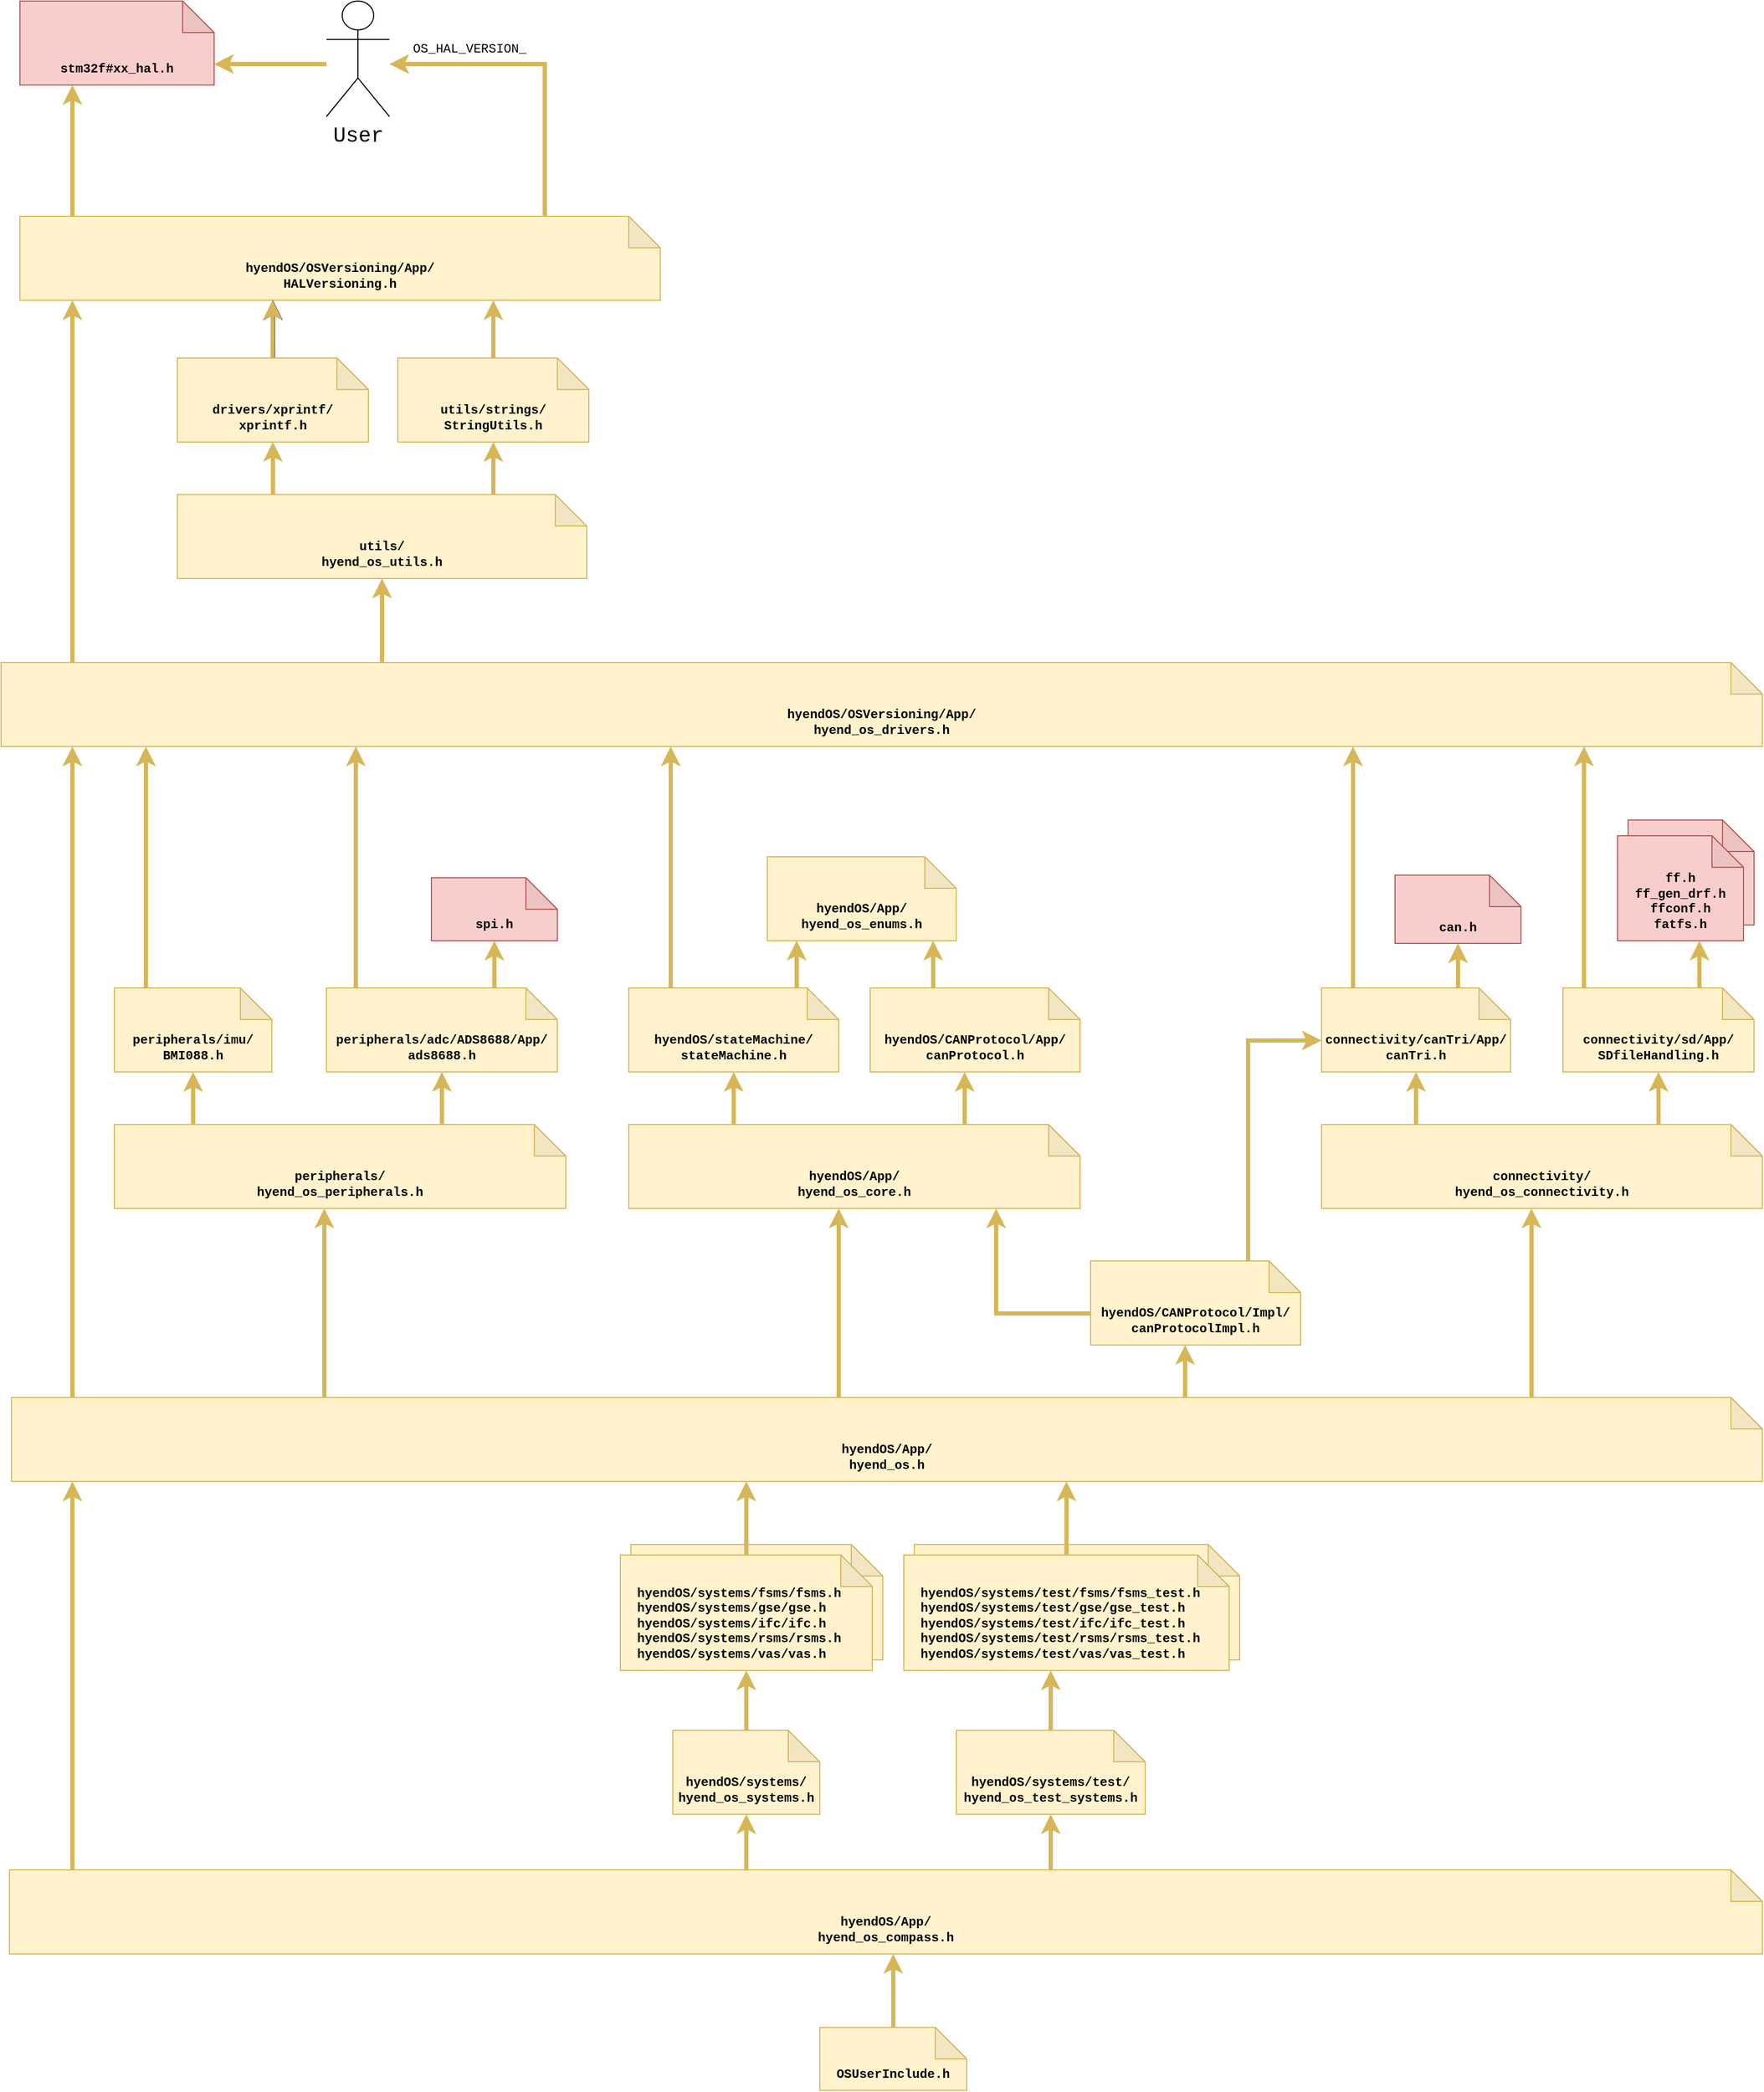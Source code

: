 <mxfile version="14.6.13" type="device"><diagram id="ti6t_PAKVZ9FeWnIseZb" name="Seite-1"><mxGraphModel dx="4503" dy="4745" grid="1" gridSize="10" guides="1" tooltips="1" connect="1" arrows="1" fold="1" page="1" pageScale="1" pageWidth="2336" pageHeight="1654" math="0" shadow="0"><root><mxCell id="0"/><mxCell id="1" parent="0"/><mxCell id="79b5bl42K1SgAm8lING9-11" style="edgeStyle=orthogonalEdgeStyle;rounded=0;orthogonalLoop=1;jettySize=auto;html=1;fontFamily=Courier New;fontSize=12;strokeWidth=4;fillColor=#fff2cc;strokeColor=#d6b656;" parent="1" source="79b5bl42K1SgAm8lING9-2" target="79b5bl42K1SgAm8lING9-4" edge="1"><mxGeometry relative="1" as="geometry"><Array as="points"><mxPoint x="222" y="250"/><mxPoint x="222" y="250"/></Array></mxGeometry></mxCell><mxCell id="79b5bl42K1SgAm8lING9-2" value="OSUserInclude.h" style="shape=note;whiteSpace=wrap;html=1;backgroundOutline=1;darkOpacity=0.05;fillColor=#fff2cc;strokeColor=#d6b656;verticalAlign=bottom;fontSize=12;fontFamily=Courier New;fontStyle=1;spacingBottom=6;" parent="1" vertex="1"><mxGeometry x="142" y="230" width="140" height="60" as="geometry"/></mxCell><mxCell id="79b5bl42K1SgAm8lING9-8" style="edgeStyle=orthogonalEdgeStyle;rounded=0;orthogonalLoop=1;jettySize=auto;html=1;fontFamily=Courier New;fontSize=12;fillColor=#fff2cc;strokeColor=#d6b656;strokeWidth=4;" parent="1" source="79b5bl42K1SgAm8lING9-4" target="79b5bl42K1SgAm8lING9-6" edge="1"><mxGeometry relative="1" as="geometry"><Array as="points"><mxPoint x="72" y="60"/><mxPoint x="72" y="60"/></Array></mxGeometry></mxCell><mxCell id="79b5bl42K1SgAm8lING9-9" style="edgeStyle=orthogonalEdgeStyle;rounded=0;orthogonalLoop=1;jettySize=auto;html=1;fontFamily=Courier New;fontSize=12;strokeWidth=4;fillColor=#fff2cc;strokeColor=#d6b656;" parent="1" source="79b5bl42K1SgAm8lING9-4" target="79b5bl42K1SgAm8lING9-7" edge="1"><mxGeometry relative="1" as="geometry"><Array as="points"><mxPoint x="362" y="50"/><mxPoint x="362" y="50"/></Array></mxGeometry></mxCell><mxCell id="SMfeo2dJa6zfowwVCfnT-45" style="edgeStyle=orthogonalEdgeStyle;rounded=0;orthogonalLoop=1;jettySize=auto;html=1;strokeWidth=4;fillColor=#fff2cc;strokeColor=#d6b656;" edge="1" parent="1" source="79b5bl42K1SgAm8lING9-4" target="SMfeo2dJa6zfowwVCfnT-14"><mxGeometry relative="1" as="geometry"><Array as="points"><mxPoint x="-570" y="40"/><mxPoint x="-570" y="40"/></Array></mxGeometry></mxCell><mxCell id="79b5bl42K1SgAm8lING9-4" value="hyendOS/App/&lt;br&gt;hyend_os_compass.h" style="shape=note;whiteSpace=wrap;html=1;backgroundOutline=1;darkOpacity=0.05;fillColor=#fff2cc;strokeColor=#d6b656;verticalAlign=bottom;fontSize=12;fontFamily=Courier New;fontStyle=1;spacingBottom=6;" parent="1" vertex="1"><mxGeometry x="-630" y="80" width="1670" height="80" as="geometry"/></mxCell><mxCell id="SMfeo2dJa6zfowwVCfnT-10" style="edgeStyle=orthogonalEdgeStyle;rounded=0;orthogonalLoop=1;jettySize=auto;html=1;strokeWidth=4;fillColor=#fff2cc;strokeColor=#d6b656;" edge="1" parent="1" source="79b5bl42K1SgAm8lING9-5" target="79b5bl42K1SgAm8lING9-16"><mxGeometry relative="1" as="geometry"><Array as="points"><mxPoint x="280" y="-650"/><mxPoint x="280" y="-650"/></Array></mxGeometry></mxCell><mxCell id="SMfeo2dJa6zfowwVCfnT-11" style="edgeStyle=orthogonalEdgeStyle;rounded=0;orthogonalLoop=1;jettySize=auto;html=1;strokeWidth=4;fillColor=#fff2cc;strokeColor=#d6b656;" edge="1" parent="1" source="79b5bl42K1SgAm8lING9-5" target="79b5bl42K1SgAm8lING9-15"><mxGeometry relative="1" as="geometry"><Array as="points"><mxPoint x="60" y="-660"/><mxPoint x="60" y="-660"/></Array></mxGeometry></mxCell><mxCell id="79b5bl42K1SgAm8lING9-5" value="hyendOS/App/&lt;br&gt;hyend_os_core.h" style="shape=note;whiteSpace=wrap;html=1;backgroundOutline=1;darkOpacity=0.05;fillColor=#fff2cc;strokeColor=#d6b656;verticalAlign=bottom;fontSize=12;fontFamily=Courier New;fontStyle=1;spacingBottom=6;" parent="1" vertex="1"><mxGeometry x="-40" y="-630" width="430" height="80" as="geometry"/></mxCell><mxCell id="79b5bl42K1SgAm8lING9-74" style="edgeStyle=orthogonalEdgeStyle;rounded=0;orthogonalLoop=1;jettySize=auto;html=1;fontFamily=Courier New;fontSize=12;strokeWidth=4;fillColor=#fff2cc;strokeColor=#d6b656;" parent="1" source="79b5bl42K1SgAm8lING9-6" target="79b5bl42K1SgAm8lING9-73" edge="1"><mxGeometry relative="1" as="geometry"/></mxCell><mxCell id="79b5bl42K1SgAm8lING9-6" value="hyendOS/systems/&lt;br&gt;hyend_os_systems.h" style="shape=note;whiteSpace=wrap;html=1;backgroundOutline=1;darkOpacity=0.05;fillColor=#fff2cc;strokeColor=#d6b656;verticalAlign=bottom;fontSize=12;fontFamily=Courier New;fontStyle=1;spacingBottom=6;" parent="1" vertex="1"><mxGeometry x="2" y="-53" width="140" height="80" as="geometry"/></mxCell><mxCell id="79b5bl42K1SgAm8lING9-77" style="edgeStyle=orthogonalEdgeStyle;rounded=0;orthogonalLoop=1;jettySize=auto;html=1;fontFamily=Courier New;fontSize=12;strokeWidth=4;fillColor=#fff2cc;strokeColor=#d6b656;" parent="1" source="79b5bl42K1SgAm8lING9-7" target="79b5bl42K1SgAm8lING9-76" edge="1"><mxGeometry relative="1" as="geometry"><Array as="points"><mxPoint x="377" y="-53"/><mxPoint x="377" y="-53"/></Array></mxGeometry></mxCell><mxCell id="79b5bl42K1SgAm8lING9-7" value="hyendOS/systems/test/&lt;br&gt;hyend_os_test_systems.h" style="shape=note;whiteSpace=wrap;html=1;backgroundOutline=1;darkOpacity=0.05;fillColor=#fff2cc;strokeColor=#d6b656;verticalAlign=bottom;fontSize=12;fontFamily=Courier New;fontStyle=1;spacingBottom=6;" parent="1" vertex="1"><mxGeometry x="272" y="-53" width="180" height="80" as="geometry"/></mxCell><mxCell id="SMfeo2dJa6zfowwVCfnT-2" style="edgeStyle=orthogonalEdgeStyle;rounded=0;orthogonalLoop=1;jettySize=auto;html=1;strokeWidth=4;fillColor=#fff2cc;strokeColor=#d6b656;" edge="1" parent="1" source="79b5bl42K1SgAm8lING9-13" target="79b5bl42K1SgAm8lING9-24"><mxGeometry relative="1" as="geometry"><Array as="points"><mxPoint x="-455" y="-650"/><mxPoint x="-455" y="-650"/></Array></mxGeometry></mxCell><mxCell id="SMfeo2dJa6zfowwVCfnT-3" style="edgeStyle=orthogonalEdgeStyle;rounded=0;orthogonalLoop=1;jettySize=auto;html=1;strokeWidth=4;fillColor=#fff2cc;strokeColor=#d6b656;" edge="1" parent="1" source="79b5bl42K1SgAm8lING9-13" target="79b5bl42K1SgAm8lING9-23"><mxGeometry relative="1" as="geometry"><Array as="points"><mxPoint x="-218" y="-660"/><mxPoint x="-218" y="-660"/></Array></mxGeometry></mxCell><mxCell id="79b5bl42K1SgAm8lING9-13" value="peripherals/&lt;br&gt;hyend_os_peripherals.h" style="shape=note;whiteSpace=wrap;html=1;backgroundOutline=1;darkOpacity=0.05;fillColor=#fff2cc;strokeColor=#d6b656;verticalAlign=bottom;fontSize=12;fontFamily=Courier New;fontStyle=1;spacingBottom=6;" parent="1" vertex="1"><mxGeometry x="-530" y="-630" width="430" height="80" as="geometry"/></mxCell><mxCell id="SMfeo2dJa6zfowwVCfnT-7" style="edgeStyle=orthogonalEdgeStyle;rounded=0;orthogonalLoop=1;jettySize=auto;html=1;strokeWidth=4;fillColor=#fff2cc;strokeColor=#d6b656;" edge="1" parent="1" source="79b5bl42K1SgAm8lING9-15" target="SMfeo2dJa6zfowwVCfnT-26"><mxGeometry relative="1" as="geometry"><mxPoint x="410" y="-1020" as="targetPoint"/><Array as="points"><mxPoint y="-920"/><mxPoint y="-920"/></Array></mxGeometry></mxCell><mxCell id="SMfeo2dJa6zfowwVCfnT-8" style="edgeStyle=orthogonalEdgeStyle;rounded=0;orthogonalLoop=1;jettySize=auto;html=1;strokeWidth=4;fillColor=#fff2cc;strokeColor=#d6b656;" edge="1" parent="1" source="79b5bl42K1SgAm8lING9-15" target="79b5bl42K1SgAm8lING9-42"><mxGeometry relative="1" as="geometry"><Array as="points"><mxPoint x="120" y="-780"/><mxPoint x="120" y="-780"/></Array></mxGeometry></mxCell><mxCell id="79b5bl42K1SgAm8lING9-15" value="hyendOS/stateMachine/&lt;br&gt;stateMachine.h" style="shape=note;whiteSpace=wrap;html=1;backgroundOutline=1;darkOpacity=0.05;fillColor=#fff2cc;strokeColor=#d6b656;verticalAlign=bottom;fontSize=12;fontFamily=Courier New;fontStyle=1;spacingBottom=6;" parent="1" vertex="1"><mxGeometry x="-40" y="-760" width="200" height="80" as="geometry"/></mxCell><mxCell id="SMfeo2dJa6zfowwVCfnT-1" style="edgeStyle=orthogonalEdgeStyle;rounded=0;orthogonalLoop=1;jettySize=auto;html=1;strokeWidth=4;fillColor=#fff2cc;strokeColor=#d6b656;" edge="1" parent="1" source="79b5bl42K1SgAm8lING9-16" target="79b5bl42K1SgAm8lING9-42"><mxGeometry relative="1" as="geometry"><Array as="points"><mxPoint x="250" y="-770"/><mxPoint x="250" y="-770"/></Array></mxGeometry></mxCell><mxCell id="79b5bl42K1SgAm8lING9-16" value="hyendOS/CANProtocol/App/&lt;br&gt;canProtocol.h" style="shape=note;whiteSpace=wrap;html=1;backgroundOutline=1;darkOpacity=0.05;fillColor=#fff2cc;strokeColor=#d6b656;verticalAlign=bottom;fontSize=12;fontFamily=Courier New;fontStyle=1;spacingBottom=6;" parent="1" vertex="1"><mxGeometry x="190" y="-760" width="200" height="80" as="geometry"/></mxCell><mxCell id="79b5bl42K1SgAm8lING9-72" style="edgeStyle=orthogonalEdgeStyle;rounded=0;orthogonalLoop=1;jettySize=auto;html=1;fontFamily=Courier New;fontSize=12;strokeWidth=4;fillColor=#fff2cc;strokeColor=#d6b656;" parent="1" source="79b5bl42K1SgAm8lING9-17" target="79b5bl42K1SgAm8lING9-29" edge="1"><mxGeometry relative="1" as="geometry"><Array as="points"><mxPoint x="550" y="-710"/></Array></mxGeometry></mxCell><mxCell id="SMfeo2dJa6zfowwVCfnT-9" style="edgeStyle=orthogonalEdgeStyle;rounded=0;orthogonalLoop=1;jettySize=auto;html=1;strokeWidth=4;fillColor=#fff2cc;strokeColor=#d6b656;" edge="1" parent="1" source="79b5bl42K1SgAm8lING9-17" target="79b5bl42K1SgAm8lING9-5"><mxGeometry relative="1" as="geometry"><Array as="points"><mxPoint x="310" y="-450"/></Array></mxGeometry></mxCell><mxCell id="79b5bl42K1SgAm8lING9-17" value="hyendOS/CANProtocol/Impl/&lt;br&gt;canProtocolImpl.h" style="shape=note;whiteSpace=wrap;html=1;backgroundOutline=1;darkOpacity=0.05;fillColor=#fff2cc;strokeColor=#d6b656;verticalAlign=bottom;fontSize=12;fontFamily=Courier New;fontStyle=1;spacingBottom=6;" parent="1" vertex="1"><mxGeometry x="400" y="-500" width="200" height="80" as="geometry"/></mxCell><mxCell id="SMfeo2dJa6zfowwVCfnT-5" style="edgeStyle=orthogonalEdgeStyle;rounded=0;orthogonalLoop=1;jettySize=auto;html=1;strokeWidth=4;fillColor=#fff2cc;strokeColor=#d6b656;" edge="1" parent="1" source="79b5bl42K1SgAm8lING9-21" target="79b5bl42K1SgAm8lING9-31"><mxGeometry relative="1" as="geometry"><Array as="points"><mxPoint x="941" y="-640"/><mxPoint x="941" y="-640"/></Array></mxGeometry></mxCell><mxCell id="SMfeo2dJa6zfowwVCfnT-6" style="edgeStyle=orthogonalEdgeStyle;rounded=0;orthogonalLoop=1;jettySize=auto;html=1;strokeWidth=4;fillColor=#fff2cc;strokeColor=#d6b656;" edge="1" parent="1" source="79b5bl42K1SgAm8lING9-21" target="79b5bl42K1SgAm8lING9-29"><mxGeometry relative="1" as="geometry"><Array as="points"><mxPoint x="710" y="-640"/><mxPoint x="710" y="-640"/></Array></mxGeometry></mxCell><mxCell id="79b5bl42K1SgAm8lING9-21" value="connectivity/&lt;br&gt;hyend_os_connectivity.h" style="shape=note;whiteSpace=wrap;html=1;backgroundOutline=1;darkOpacity=0.05;fillColor=#fff2cc;strokeColor=#d6b656;verticalAlign=bottom;fontSize=12;fontFamily=Courier New;fontStyle=1;spacingBottom=6;" parent="1" vertex="1"><mxGeometry x="620" y="-630" width="420" height="80" as="geometry"/></mxCell><mxCell id="79b5bl42K1SgAm8lING9-60" style="edgeStyle=orthogonalEdgeStyle;rounded=0;orthogonalLoop=1;jettySize=auto;html=1;fontFamily=Courier New;fontSize=12;strokeWidth=4;fillColor=#fff2cc;strokeColor=#d6b656;" parent="1" source="79b5bl42K1SgAm8lING9-23" target="79b5bl42K1SgAm8lING9-59" edge="1"><mxGeometry relative="1" as="geometry"><Array as="points"><mxPoint x="-168" y="-787.5"/><mxPoint x="-168" y="-787.5"/></Array></mxGeometry></mxCell><mxCell id="79b5bl42K1SgAm8lING9-81" style="edgeStyle=orthogonalEdgeStyle;rounded=0;orthogonalLoop=1;jettySize=auto;html=1;fontFamily=Courier New;fontSize=12;strokeWidth=4;fillColor=#fff2cc;strokeColor=#d6b656;" parent="1" source="79b5bl42K1SgAm8lING9-23" target="SMfeo2dJa6zfowwVCfnT-26" edge="1"><mxGeometry relative="1" as="geometry"><Array as="points"><mxPoint x="-300" y="-880"/><mxPoint x="-300" y="-880"/></Array><mxPoint x="-270.0" y="-990" as="targetPoint"/></mxGeometry></mxCell><mxCell id="79b5bl42K1SgAm8lING9-23" value="peripherals/adc/ADS8688/App/&lt;br&gt;ads8688.h" style="shape=note;whiteSpace=wrap;html=1;backgroundOutline=1;darkOpacity=0.05;fillColor=#fff2cc;strokeColor=#d6b656;verticalAlign=bottom;fontSize=12;fontFamily=Courier New;fontStyle=1;spacingBottom=6;" parent="1" vertex="1"><mxGeometry x="-328" y="-760" width="220" height="80" as="geometry"/></mxCell><mxCell id="79b5bl42K1SgAm8lING9-80" style="edgeStyle=orthogonalEdgeStyle;rounded=0;orthogonalLoop=1;jettySize=auto;html=1;fontFamily=Courier New;fontSize=12;strokeWidth=4;fillColor=#fff2cc;strokeColor=#d6b656;" parent="1" source="79b5bl42K1SgAm8lING9-24" edge="1"><mxGeometry relative="1" as="geometry"><Array as="points"><mxPoint x="-500" y="-860"/><mxPoint x="-500" y="-860"/></Array><mxPoint x="-500.0" y="-990" as="targetPoint"/></mxGeometry></mxCell><mxCell id="79b5bl42K1SgAm8lING9-24" value="peripherals/imu/&lt;br&gt;BMI088.h" style="shape=note;whiteSpace=wrap;html=1;backgroundOutline=1;darkOpacity=0.05;fillColor=#fff2cc;strokeColor=#d6b656;verticalAlign=bottom;fontSize=12;fontFamily=Courier New;fontStyle=1;spacingBottom=6;" parent="1" vertex="1"><mxGeometry x="-530" y="-760" width="150" height="80" as="geometry"/></mxCell><mxCell id="79b5bl42K1SgAm8lING9-38" style="edgeStyle=orthogonalEdgeStyle;rounded=0;orthogonalLoop=1;jettySize=auto;html=1;fontFamily=Courier New;fontSize=12;strokeWidth=4;fillColor=#fff2cc;strokeColor=#d6b656;" parent="1" source="79b5bl42K1SgAm8lING9-27" target="79b5bl42K1SgAm8lING9-36" edge="1"><mxGeometry relative="1" as="geometry"><Array as="points"><mxPoint x="-120" y="-1640"/></Array></mxGeometry></mxCell><mxCell id="79b5bl42K1SgAm8lING9-39" value="OS_HAL_VERSION_" style="edgeLabel;html=1;align=center;verticalAlign=middle;resizable=0;points=[];fontSize=12;fontFamily=Courier New;" parent="79b5bl42K1SgAm8lING9-38" vertex="1" connectable="0"><mxGeometry x="0.896" relative="1" as="geometry"><mxPoint x="61" y="-14" as="offset"/></mxGeometry></mxCell><mxCell id="79b5bl42K1SgAm8lING9-40" style="edgeStyle=orthogonalEdgeStyle;rounded=0;orthogonalLoop=1;jettySize=auto;html=1;fontFamily=Courier New;fontSize=12;strokeWidth=4;fillColor=#fff2cc;strokeColor=#d6b656;" parent="1" source="79b5bl42K1SgAm8lING9-27" target="79b5bl42K1SgAm8lING9-35" edge="1"><mxGeometry relative="1" as="geometry"><Array as="points"><mxPoint x="-570" y="-1520"/><mxPoint x="-570" y="-1520"/></Array></mxGeometry></mxCell><mxCell id="79b5bl42K1SgAm8lING9-27" value="hyendOS/OSVersioning/App/&lt;br&gt;HALVersioning.h" style="shape=note;whiteSpace=wrap;html=1;backgroundOutline=1;darkOpacity=0.05;fillColor=#fff2cc;strokeColor=#d6b656;verticalAlign=bottom;fontSize=12;fontFamily=Courier New;fontStyle=1;spacingBottom=6;" parent="1" vertex="1"><mxGeometry x="-620" y="-1495" width="610" height="80" as="geometry"/></mxCell><mxCell id="79b5bl42K1SgAm8lING9-53" style="edgeStyle=orthogonalEdgeStyle;rounded=0;orthogonalLoop=1;jettySize=auto;html=1;fontFamily=Courier New;fontSize=12;strokeWidth=4;fillColor=#fff2cc;strokeColor=#d6b656;" parent="1" source="79b5bl42K1SgAm8lING9-29" edge="1"><mxGeometry relative="1" as="geometry"><Array as="points"><mxPoint x="650" y="-860"/><mxPoint x="650" y="-860"/></Array><mxPoint x="650" y="-990" as="targetPoint"/></mxGeometry></mxCell><mxCell id="79b5bl42K1SgAm8lING9-64" style="edgeStyle=orthogonalEdgeStyle;rounded=0;orthogonalLoop=1;jettySize=auto;html=1;fontFamily=Courier New;fontSize=12;strokeWidth=4;fillColor=#fff2cc;strokeColor=#d6b656;" parent="1" source="79b5bl42K1SgAm8lING9-29" target="79b5bl42K1SgAm8lING9-63" edge="1"><mxGeometry relative="1" as="geometry"><Array as="points"><mxPoint x="750" y="-780"/><mxPoint x="750" y="-780"/></Array></mxGeometry></mxCell><mxCell id="79b5bl42K1SgAm8lING9-29" value="connectivity/canTri/App/&lt;br&gt;canTri.h" style="shape=note;whiteSpace=wrap;html=1;backgroundOutline=1;darkOpacity=0.05;fillColor=#fff2cc;strokeColor=#d6b656;verticalAlign=bottom;fontSize=12;fontFamily=Courier New;fontStyle=1;spacingBottom=6;" parent="1" vertex="1"><mxGeometry x="620" y="-760" width="180" height="80" as="geometry"/></mxCell><mxCell id="79b5bl42K1SgAm8lING9-54" style="edgeStyle=orthogonalEdgeStyle;rounded=0;orthogonalLoop=1;jettySize=auto;html=1;fontFamily=Courier New;fontSize=12;strokeWidth=4;fillColor=#fff2cc;strokeColor=#d6b656;" parent="1" source="79b5bl42K1SgAm8lING9-31" target="79b5bl42K1SgAm8lING9-62" edge="1"><mxGeometry relative="1" as="geometry"><mxPoint x="1280.059" y="-1000" as="targetPoint"/><Array as="points"><mxPoint x="980" y="-780"/><mxPoint x="980" y="-780"/></Array></mxGeometry></mxCell><mxCell id="79b5bl42K1SgAm8lING9-57" style="edgeStyle=orthogonalEdgeStyle;rounded=0;orthogonalLoop=1;jettySize=auto;html=1;fontFamily=Courier New;fontSize=12;strokeWidth=4;fillColor=#fff2cc;strokeColor=#d6b656;" parent="1" source="79b5bl42K1SgAm8lING9-31" edge="1"><mxGeometry relative="1" as="geometry"><Array as="points"><mxPoint x="870" y="-870"/><mxPoint x="870" y="-870"/></Array><mxPoint x="870" y="-990" as="targetPoint"/></mxGeometry></mxCell><mxCell id="79b5bl42K1SgAm8lING9-31" value="connectivity/sd/App/&lt;br&gt;SDfileHandling.h" style="shape=note;whiteSpace=wrap;html=1;backgroundOutline=1;darkOpacity=0.05;fillColor=#fff2cc;strokeColor=#d6b656;verticalAlign=bottom;fontSize=12;fontFamily=Courier New;fontStyle=1;spacingBottom=6;" parent="1" vertex="1"><mxGeometry x="850" y="-760" width="182" height="80" as="geometry"/></mxCell><mxCell id="79b5bl42K1SgAm8lING9-35" value="stm32f#xx_hal.h" style="shape=note;whiteSpace=wrap;html=1;backgroundOutline=1;darkOpacity=0.05;fillColor=#f8cecc;strokeColor=#b85450;verticalAlign=bottom;fontSize=12;fontFamily=Courier New;fontStyle=1;spacingBottom=6;" parent="1" vertex="1"><mxGeometry x="-620" y="-1700" width="185" height="80" as="geometry"/></mxCell><mxCell id="79b5bl42K1SgAm8lING9-41" style="edgeStyle=orthogonalEdgeStyle;rounded=0;orthogonalLoop=1;jettySize=auto;html=1;fontFamily=Courier New;fontSize=12;strokeWidth=4;fillColor=#fff2cc;strokeColor=#d6b656;" parent="1" source="79b5bl42K1SgAm8lING9-36" target="79b5bl42K1SgAm8lING9-35" edge="1"><mxGeometry relative="1" as="geometry"><Array as="points"><mxPoint x="-390" y="-1640"/><mxPoint x="-390" y="-1640"/></Array></mxGeometry></mxCell><mxCell id="79b5bl42K1SgAm8lING9-36" value="&lt;font style=&quot;font-size: 20px&quot;&gt;User&lt;/font&gt;" style="shape=umlActor;verticalLabelPosition=bottom;verticalAlign=top;html=1;outlineConnect=0;fontFamily=Courier New;fontSize=12;" parent="1" vertex="1"><mxGeometry x="-328" y="-1700" width="60" height="110" as="geometry"/></mxCell><mxCell id="79b5bl42K1SgAm8lING9-42" value="hyendOS/App/&lt;br&gt;hyend_os_enums.h" style="shape=note;whiteSpace=wrap;html=1;backgroundOutline=1;darkOpacity=0.05;fillColor=#fff2cc;strokeColor=#d6b656;verticalAlign=bottom;fontSize=12;fontFamily=Courier New;fontStyle=1;spacingBottom=6;" parent="1" vertex="1"><mxGeometry x="92" y="-885" width="180" height="80" as="geometry"/></mxCell><mxCell id="79b5bl42K1SgAm8lING9-59" value="spi.h" style="shape=note;whiteSpace=wrap;html=1;backgroundOutline=1;darkOpacity=0.05;fillColor=#f8cecc;strokeColor=#b85450;verticalAlign=bottom;fontSize=12;fontFamily=Courier New;fontStyle=1;spacingBottom=6;" parent="1" vertex="1"><mxGeometry x="-228" y="-865" width="120" height="60" as="geometry"/></mxCell><mxCell id="79b5bl42K1SgAm8lING9-63" value="can.h" style="shape=note;whiteSpace=wrap;html=1;backgroundOutline=1;darkOpacity=0.05;fillColor=#f8cecc;strokeColor=#b85450;verticalAlign=bottom;fontSize=12;fontFamily=Courier New;fontStyle=1;spacingBottom=6;" parent="1" vertex="1"><mxGeometry x="690" y="-867.5" width="120" height="65" as="geometry"/></mxCell><mxCell id="79b5bl42K1SgAm8lING9-84" value="" style="group" parent="1" vertex="1" connectable="0"><mxGeometry x="-48" y="-230" width="250" height="120" as="geometry"/></mxCell><mxCell id="79b5bl42K1SgAm8lING9-83" value="hyendOS/systems/fsms/fsms.h&lt;br&gt;hyendOS/systems/gse/gse.h&lt;br&gt;&lt;div style=&quot;&quot;&gt;&lt;span&gt;hyendOS/systems/ifc/ifc.h&lt;/span&gt;&lt;/div&gt;hyendOS/systems/rsms/rsms.h&lt;br&gt;hyendOS/systems/vas/vas.h" style="shape=note;whiteSpace=wrap;html=1;backgroundOutline=1;darkOpacity=0.05;fillColor=#fff2cc;strokeColor=#d6b656;verticalAlign=bottom;fontSize=12;fontFamily=Courier New;fontStyle=1;spacingBottom=6;align=left;spacingLeft=14;" parent="79b5bl42K1SgAm8lING9-84" vertex="1"><mxGeometry x="10" width="240" height="110" as="geometry"/></mxCell><mxCell id="79b5bl42K1SgAm8lING9-73" value="hyendOS/systems/fsms/fsms.h&lt;br&gt;hyendOS/systems/gse/gse.h&lt;br&gt;&lt;div style=&quot;&quot;&gt;&lt;span&gt;hyendOS/systems/ifc/ifc.h&lt;/span&gt;&lt;/div&gt;hyendOS/systems/rsms/rsms.h&lt;br&gt;hyendOS/systems/vas/vas.h" style="shape=note;whiteSpace=wrap;html=1;backgroundOutline=1;darkOpacity=0.05;fillColor=#fff2cc;strokeColor=#d6b656;verticalAlign=bottom;fontSize=12;fontFamily=Courier New;fontStyle=1;spacingBottom=6;align=left;spacingLeft=14;" parent="79b5bl42K1SgAm8lING9-84" vertex="1"><mxGeometry y="10" width="240" height="110" as="geometry"/></mxCell><mxCell id="79b5bl42K1SgAm8lING9-86" value="" style="group" parent="1" vertex="1" connectable="0"><mxGeometry x="222" y="-230" width="320" height="120" as="geometry"/></mxCell><mxCell id="79b5bl42K1SgAm8lING9-85" value="hyendOS/systems/test/fsms/fsms_test.h&lt;br&gt;hyendOS/systems/test/gse/gse_test.h&lt;br&gt;&lt;div&gt;&lt;span&gt;hyendOS/systems/test/ifc/ifc_test.h&lt;/span&gt;&lt;/div&gt;hyendOS/systems/test/rsms/rsms_test.h&lt;br&gt;hyendOS/systems/test/vas/vas_test.h" style="shape=note;whiteSpace=wrap;html=1;backgroundOutline=1;darkOpacity=0.05;fillColor=#fff2cc;strokeColor=#d6b656;verticalAlign=bottom;fontSize=12;fontFamily=Courier New;fontStyle=1;spacingBottom=6;align=left;spacingLeft=14;" parent="79b5bl42K1SgAm8lING9-86" vertex="1"><mxGeometry x="10" width="310" height="110" as="geometry"/></mxCell><mxCell id="79b5bl42K1SgAm8lING9-76" value="hyendOS/systems/test/fsms/fsms_test.h&lt;br&gt;hyendOS/systems/test/gse/gse_test.h&lt;br&gt;&lt;div&gt;&lt;span&gt;hyendOS/systems/test/ifc/ifc_test.h&lt;/span&gt;&lt;/div&gt;hyendOS/systems/test/rsms/rsms_test.h&lt;br&gt;hyendOS/systems/test/vas/vas_test.h" style="shape=note;whiteSpace=wrap;html=1;backgroundOutline=1;darkOpacity=0.05;fillColor=#fff2cc;strokeColor=#d6b656;verticalAlign=bottom;fontSize=12;fontFamily=Courier New;fontStyle=1;spacingBottom=6;align=left;spacingLeft=14;" parent="79b5bl42K1SgAm8lING9-86" vertex="1"><mxGeometry y="10" width="310" height="110" as="geometry"/></mxCell><mxCell id="79b5bl42K1SgAm8lING9-88" value="" style="group" parent="1" vertex="1" connectable="0"><mxGeometry x="902" y="-920" width="130" height="115" as="geometry"/></mxCell><mxCell id="79b5bl42K1SgAm8lING9-87" value="ff.h&lt;br&gt;ff_gen_drf.h&lt;br&gt;ffconf.h&lt;br&gt;fatfs.h" style="shape=note;whiteSpace=wrap;html=1;backgroundOutline=1;darkOpacity=0.05;fillColor=#f8cecc;strokeColor=#b85450;verticalAlign=bottom;fontSize=12;fontFamily=Courier New;fontStyle=1;spacingBottom=6;" parent="79b5bl42K1SgAm8lING9-88" vertex="1"><mxGeometry x="10" width="120" height="100" as="geometry"/></mxCell><mxCell id="79b5bl42K1SgAm8lING9-62" value="ff.h&lt;br&gt;ff_gen_drf.h&lt;br&gt;ffconf.h&lt;br&gt;fatfs.h" style="shape=note;whiteSpace=wrap;html=1;backgroundOutline=1;darkOpacity=0.05;fillColor=#f8cecc;strokeColor=#b85450;verticalAlign=bottom;fontSize=12;fontFamily=Courier New;fontStyle=1;spacingBottom=6;" parent="79b5bl42K1SgAm8lING9-88" vertex="1"><mxGeometry y="15" width="120" height="100" as="geometry"/></mxCell><mxCell id="SMfeo2dJa6zfowwVCfnT-13" style="edgeStyle=orthogonalEdgeStyle;rounded=0;orthogonalLoop=1;jettySize=auto;html=1;exitX=0.5;exitY=1;exitDx=0;exitDy=0;exitPerimeter=0;strokeWidth=4;" edge="1" parent="1" source="79b5bl42K1SgAm8lING9-17" target="79b5bl42K1SgAm8lING9-17"><mxGeometry relative="1" as="geometry"/></mxCell><mxCell id="SMfeo2dJa6zfowwVCfnT-17" style="edgeStyle=orthogonalEdgeStyle;rounded=0;orthogonalLoop=1;jettySize=auto;html=1;strokeWidth=4;fillColor=#fff2cc;strokeColor=#d6b656;" edge="1" parent="1" source="SMfeo2dJa6zfowwVCfnT-14" target="79b5bl42K1SgAm8lING9-17"><mxGeometry relative="1" as="geometry"><Array as="points"><mxPoint x="490" y="-390"/><mxPoint x="490" y="-390"/></Array></mxGeometry></mxCell><mxCell id="SMfeo2dJa6zfowwVCfnT-19" style="edgeStyle=orthogonalEdgeStyle;rounded=0;orthogonalLoop=1;jettySize=auto;html=1;strokeWidth=4;fillColor=#fff2cc;strokeColor=#d6b656;" edge="1" parent="1" source="SMfeo2dJa6zfowwVCfnT-14" target="79b5bl42K1SgAm8lING9-5"><mxGeometry relative="1" as="geometry"><Array as="points"><mxPoint x="160" y="-460"/><mxPoint x="160" y="-460"/></Array></mxGeometry></mxCell><mxCell id="SMfeo2dJa6zfowwVCfnT-20" style="edgeStyle=orthogonalEdgeStyle;rounded=0;orthogonalLoop=1;jettySize=auto;html=1;strokeWidth=4;fillColor=#fff2cc;strokeColor=#d6b656;" edge="1" parent="1" source="SMfeo2dJa6zfowwVCfnT-14" target="79b5bl42K1SgAm8lING9-13"><mxGeometry relative="1" as="geometry"><Array as="points"><mxPoint x="-330" y="-470"/><mxPoint x="-330" y="-470"/></Array></mxGeometry></mxCell><mxCell id="SMfeo2dJa6zfowwVCfnT-21" style="edgeStyle=orthogonalEdgeStyle;rounded=0;orthogonalLoop=1;jettySize=auto;html=1;strokeWidth=4;fillColor=#fff2cc;strokeColor=#d6b656;" edge="1" parent="1" source="SMfeo2dJa6zfowwVCfnT-14" target="79b5bl42K1SgAm8lING9-21"><mxGeometry relative="1" as="geometry"><mxPoint x="740" y="-370" as="sourcePoint"/><Array as="points"><mxPoint x="820" y="-430"/><mxPoint x="820" y="-430"/></Array></mxGeometry></mxCell><mxCell id="SMfeo2dJa6zfowwVCfnT-40" style="edgeStyle=orthogonalEdgeStyle;rounded=0;orthogonalLoop=1;jettySize=auto;html=1;strokeWidth=4;fillColor=#fff2cc;strokeColor=#d6b656;" edge="1" parent="1" source="SMfeo2dJa6zfowwVCfnT-14" target="SMfeo2dJa6zfowwVCfnT-26"><mxGeometry relative="1" as="geometry"><Array as="points"><mxPoint x="-570" y="-500"/><mxPoint x="-570" y="-500"/></Array></mxGeometry></mxCell><mxCell id="SMfeo2dJa6zfowwVCfnT-14" value="hyendOS/App/&lt;br&gt;hyend_os.h" style="shape=note;whiteSpace=wrap;html=1;backgroundOutline=1;darkOpacity=0.05;fillColor=#fff2cc;strokeColor=#d6b656;verticalAlign=bottom;fontSize=12;fontFamily=Courier New;fontStyle=1;spacingBottom=6;" vertex="1" parent="1"><mxGeometry x="-628" y="-370" width="1668" height="80" as="geometry"/></mxCell><mxCell id="SMfeo2dJa6zfowwVCfnT-15" style="edgeStyle=orthogonalEdgeStyle;rounded=0;orthogonalLoop=1;jettySize=auto;html=1;strokeWidth=4;fillColor=#fff2cc;strokeColor=#d6b656;" edge="1" parent="1" source="79b5bl42K1SgAm8lING9-73"><mxGeometry relative="1" as="geometry"><mxPoint x="72" y="-290" as="targetPoint"/><Array as="points"><mxPoint x="72" y="-250"/><mxPoint x="72" y="-250"/></Array></mxGeometry></mxCell><mxCell id="SMfeo2dJa6zfowwVCfnT-16" style="edgeStyle=orthogonalEdgeStyle;rounded=0;orthogonalLoop=1;jettySize=auto;html=1;strokeWidth=4;fillColor=#fff2cc;strokeColor=#d6b656;" edge="1" parent="1" source="79b5bl42K1SgAm8lING9-76"><mxGeometry relative="1" as="geometry"><mxPoint x="377" y="-290" as="targetPoint"/><Array as="points"><mxPoint x="377" y="-250"/><mxPoint x="377" y="-250"/></Array></mxGeometry></mxCell><mxCell id="SMfeo2dJa6zfowwVCfnT-42" style="edgeStyle=orthogonalEdgeStyle;rounded=0;orthogonalLoop=1;jettySize=auto;html=1;strokeWidth=4;" edge="1" parent="1" source="SMfeo2dJa6zfowwVCfnT-22"><mxGeometry relative="1" as="geometry"><mxPoint x="-379" y="-1415" as="targetPoint"/><Array as="points"><mxPoint x="-379" y="-1390"/><mxPoint x="-379" y="-1390"/></Array></mxGeometry></mxCell><mxCell id="SMfeo2dJa6zfowwVCfnT-22" value="drivers/xprintf/&lt;br&gt;xprintf.h" style="shape=note;whiteSpace=wrap;html=1;backgroundOutline=1;darkOpacity=0.05;fillColor=#fff2cc;strokeColor=#d6b656;verticalAlign=bottom;fontSize=12;fontFamily=Courier New;fontStyle=1;spacingBottom=6;" vertex="1" parent="1"><mxGeometry x="-470" y="-1360" width="182" height="80" as="geometry"/></mxCell><mxCell id="SMfeo2dJa6zfowwVCfnT-34" style="edgeStyle=orthogonalEdgeStyle;rounded=0;orthogonalLoop=1;jettySize=auto;html=1;strokeWidth=4;fillColor=#fff2cc;strokeColor=#d6b656;" edge="1" parent="1" source="SMfeo2dJa6zfowwVCfnT-26" target="79b5bl42K1SgAm8lING9-27"><mxGeometry relative="1" as="geometry"><Array as="points"><mxPoint x="-570" y="-1230"/><mxPoint x="-570" y="-1230"/></Array></mxGeometry></mxCell><mxCell id="SMfeo2dJa6zfowwVCfnT-41" style="edgeStyle=orthogonalEdgeStyle;rounded=0;orthogonalLoop=1;jettySize=auto;html=1;strokeWidth=4;fillColor=#fff2cc;strokeColor=#d6b656;" edge="1" parent="1" target="SMfeo2dJa6zfowwVCfnT-37"><mxGeometry relative="1" as="geometry"><mxPoint x="-275.0" y="-1070" as="sourcePoint"/><Array as="points"><mxPoint x="-275" y="-1100"/><mxPoint x="-275" y="-1100"/></Array></mxGeometry></mxCell><mxCell id="SMfeo2dJa6zfowwVCfnT-26" value="hyendOS/OSVersioning/App/&lt;br&gt;hyend_os_drivers.h" style="shape=note;whiteSpace=wrap;html=1;backgroundOutline=1;darkOpacity=0.05;fillColor=#fff2cc;strokeColor=#d6b656;verticalAlign=bottom;fontSize=12;fontFamily=Courier New;fontStyle=1;spacingBottom=6;" vertex="1" parent="1"><mxGeometry x="-638" y="-1070" width="1678" height="80" as="geometry"/></mxCell><mxCell id="SMfeo2dJa6zfowwVCfnT-43" style="edgeStyle=orthogonalEdgeStyle;rounded=0;orthogonalLoop=1;jettySize=auto;html=1;strokeWidth=4;fillColor=#fff2cc;strokeColor=#d6b656;" edge="1" parent="1" source="SMfeo2dJa6zfowwVCfnT-23"><mxGeometry relative="1" as="geometry"><mxPoint x="-169" y="-1415" as="targetPoint"/><Array as="points"><mxPoint x="-169" y="-1390"/><mxPoint x="-169" y="-1390"/></Array></mxGeometry></mxCell><mxCell id="SMfeo2dJa6zfowwVCfnT-23" value="utils/strings/&lt;br&gt;StringUtils.h" style="shape=note;whiteSpace=wrap;html=1;backgroundOutline=1;darkOpacity=0.05;fillColor=#fff2cc;strokeColor=#d6b656;verticalAlign=bottom;fontSize=12;fontFamily=Courier New;fontStyle=1;spacingBottom=6;" vertex="1" parent="1"><mxGeometry x="-260" y="-1360" width="182" height="80" as="geometry"/></mxCell><mxCell id="SMfeo2dJa6zfowwVCfnT-38" style="edgeStyle=orthogonalEdgeStyle;rounded=0;orthogonalLoop=1;jettySize=auto;html=1;strokeWidth=4;fillColor=#fff2cc;strokeColor=#d6b656;" edge="1" parent="1" source="SMfeo2dJa6zfowwVCfnT-37" target="SMfeo2dJa6zfowwVCfnT-22"><mxGeometry relative="1" as="geometry"><Array as="points"><mxPoint x="-379" y="-1250"/><mxPoint x="-379" y="-1250"/></Array></mxGeometry></mxCell><mxCell id="SMfeo2dJa6zfowwVCfnT-39" style="edgeStyle=orthogonalEdgeStyle;rounded=0;orthogonalLoop=1;jettySize=auto;html=1;strokeWidth=4;fillColor=#fff2cc;strokeColor=#d6b656;" edge="1" parent="1" source="SMfeo2dJa6zfowwVCfnT-37" target="SMfeo2dJa6zfowwVCfnT-23"><mxGeometry relative="1" as="geometry"><Array as="points"><mxPoint x="-169" y="-1240"/><mxPoint x="-169" y="-1240"/></Array></mxGeometry></mxCell><mxCell id="SMfeo2dJa6zfowwVCfnT-37" value="utils/&lt;br&gt;hyend_os_utils.h" style="shape=note;whiteSpace=wrap;html=1;backgroundOutline=1;darkOpacity=0.05;fillColor=#fff2cc;strokeColor=#d6b656;verticalAlign=bottom;fontSize=12;fontFamily=Courier New;fontStyle=1;spacingBottom=6;" vertex="1" parent="1"><mxGeometry x="-470" y="-1230" width="390" height="80" as="geometry"/></mxCell><mxCell id="SMfeo2dJa6zfowwVCfnT-44" style="edgeStyle=orthogonalEdgeStyle;rounded=0;orthogonalLoop=1;jettySize=auto;html=1;strokeWidth=4;fillColor=#fff2cc;strokeColor=#d6b656;" edge="1" parent="1"><mxGeometry relative="1" as="geometry"><mxPoint x="-379.34" y="-1360" as="sourcePoint"/><mxPoint x="-379.34" y="-1415" as="targetPoint"/><Array as="points"><mxPoint x="-379.34" y="-1390"/><mxPoint x="-379.34" y="-1390"/></Array></mxGeometry></mxCell></root></mxGraphModel></diagram></mxfile>